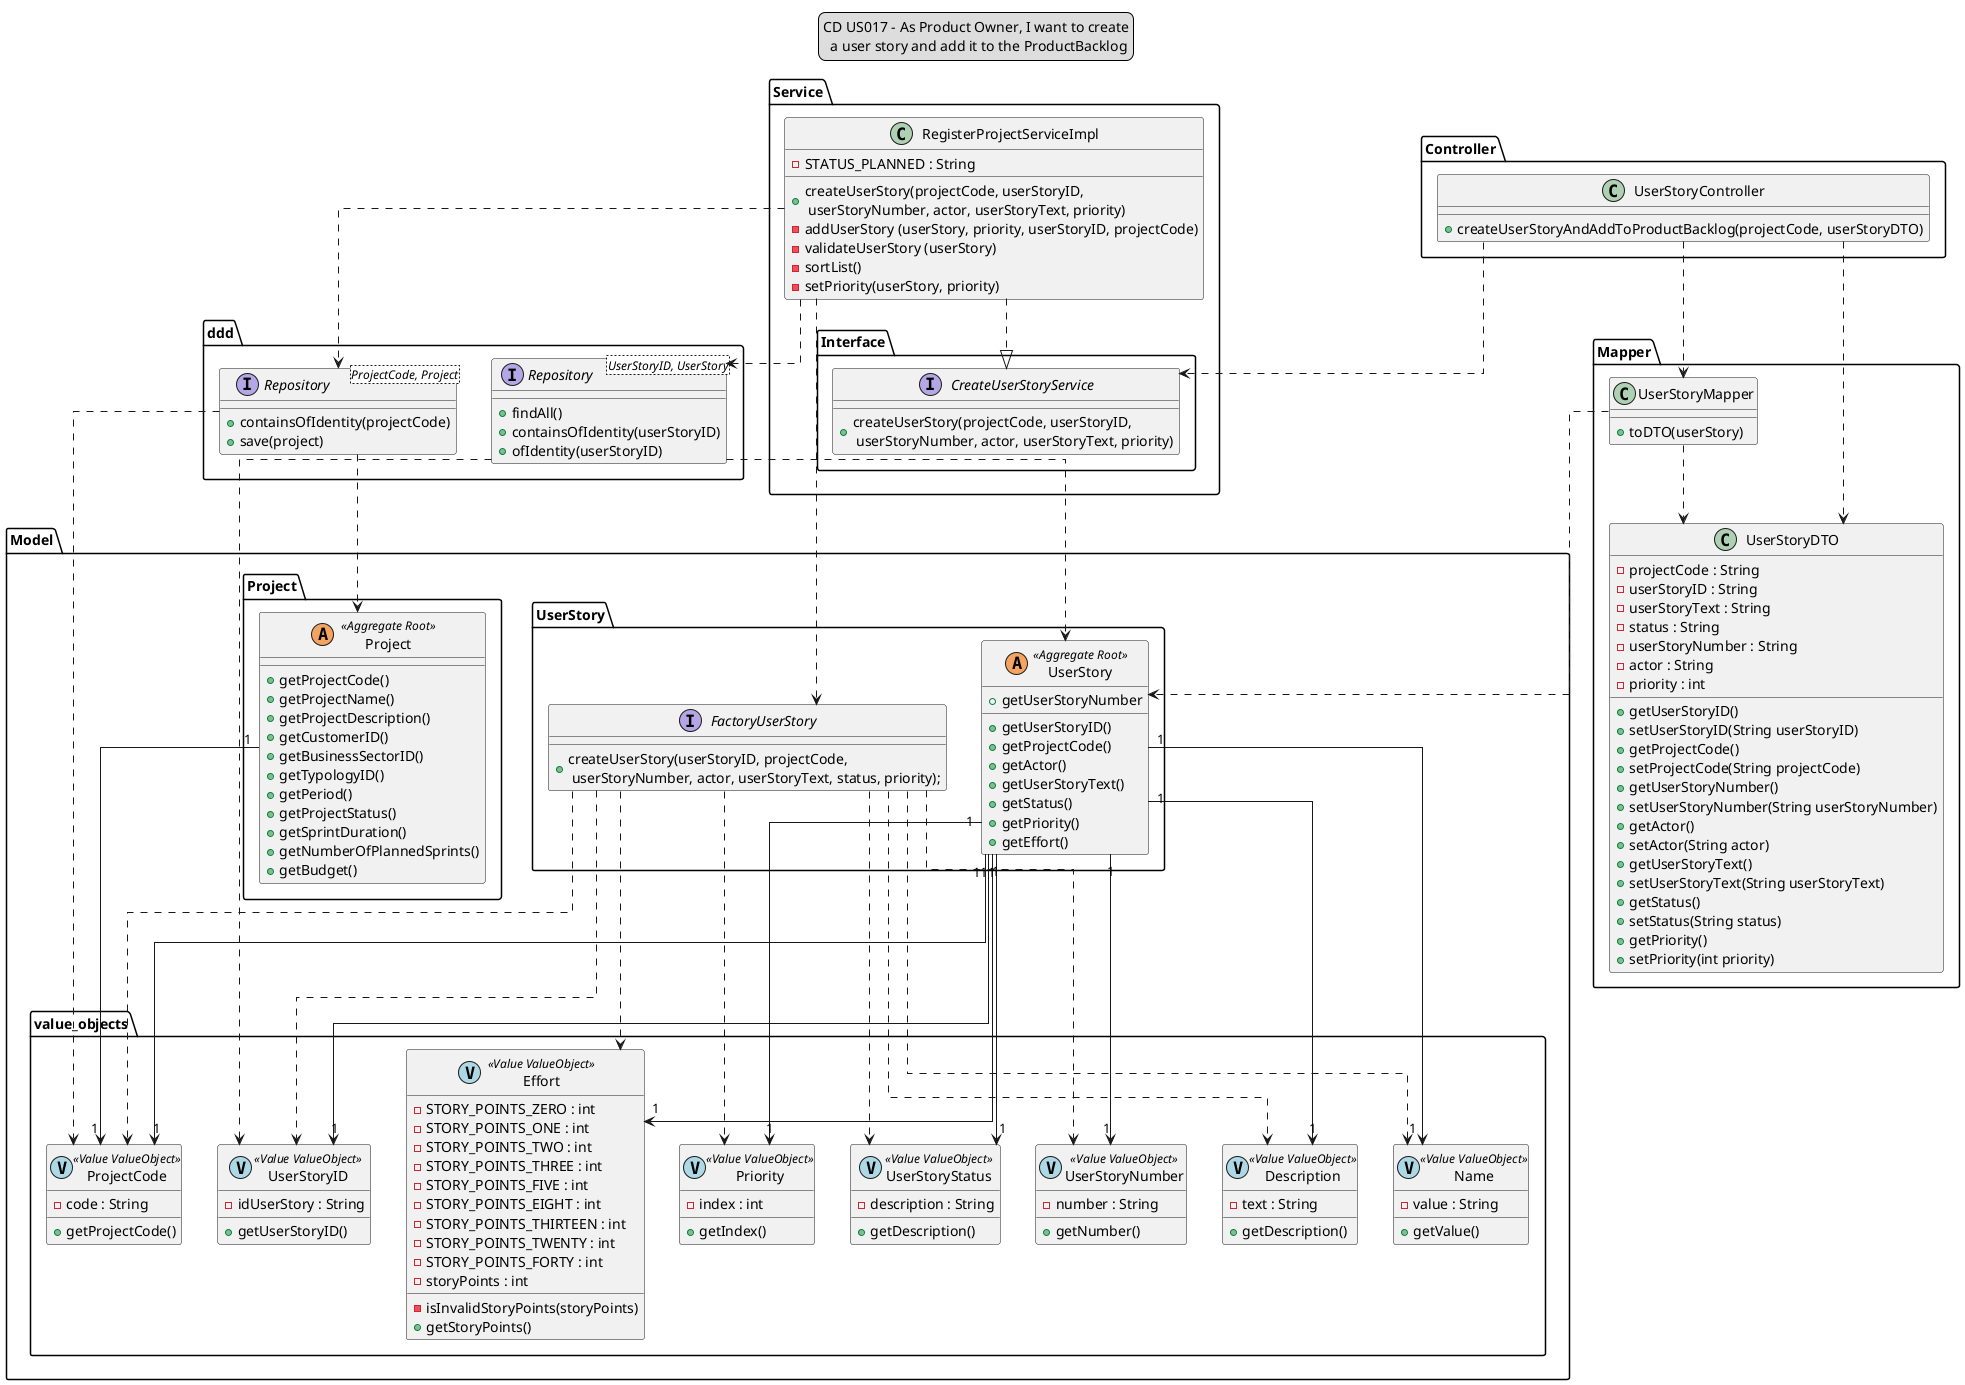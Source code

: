 @startuml
legend top
CD US017 - As Product Owner, I want to create
  a user story and add it to the ProductBacklog
end legend

skinparam linetype ortho

Package Controller {
class "UserStoryController" as userStoryController {
+createUserStoryAndAddToProductBacklog(projectCode, userStoryDTO)
}
}

Package Service {
Package Interface {
interface "CreateUserStoryService" as interfaceService {
+createUserStory(projectCode, userStoryID, \n userStoryNumber, actor, userStoryText, priority)
}
}
class "RegisterProjectServiceImpl" as serviceImpl {
-STATUS_PLANNED : String
+createUserStory(projectCode, userStoryID, \n userStoryNumber, actor, userStoryText, priority)
-addUserStory (userStory, priority, userStoryID, projectCode)
-validateUserStory (userStory)
-sortList()
-setPriority(userStory, priority)
}
}

Package ddd {
interface "Repository<ProjectCode, Project>" as interfaceProjectRepository {
+containsOfIdentity(projectCode)
+save(project)
}

interface "Repository<UserStoryID, UserStory>" as interfaceUserStoryRepository {
+findAll()
+containsOfIdentity(userStoryID)
+ofIdentity(userStoryID)
}
}

Package Model {
Package UserStory {
interface "FactoryUserStory" as factoryUserStory {
+createUserStory(userStoryID, projectCode, \n userStoryNumber, actor, userStoryText, status, priority);
}

class "UserStory" as UserStoryClass <<(A,SandyBrown) Aggregate Root>> {
+getUserStoryID()
+getProjectCode()
+getUserStoryNumber
+getActor()
+getUserStoryText()
+getStatus()
+getPriority()
+getEffort()
}
}

package Project {
class "Project" as project <<(A,SandyBrown) Aggregate Root>> {
+getProjectCode()
+getProjectName()
+getProjectDescription()
+getCustomerID()
+getBusinessSectorID()
+getTypologyID()
+getPeriod()
+getProjectStatus()
+getSprintDuration()
+getNumberOfPlannedSprints()
+getBudget()
}
}

Package value_objects {
class "ProjectCode" as projCode <<(V, LightBlue) Value ValueObject>>{
-code : String
+getProjectCode()
}
class "Name" as actor <<(V, LightBlue) Value ValueObject>>{
-value : String
+getValue()
}
class "Description" as userStoryText <<(V, LightBlue) Value ValueObject>>{
-text : String
+getDescription()
}
class "UserStoryID" as userStoryID <<(V, LightBlue) Value ValueObject>>{
-idUserStory : String
+getUserStoryID()
}
class "UserStoryNumber" as userStoryNumber <<(V, LightBlue) Value ValueObject>>{
-number : String
+getNumber()
}
class "UserStoryStatus" as status <<(V, LightBlue) Value ValueObject>>{
-description : String
+getDescription()
}
class "Priority" as priority <<(V, LightBlue) Value ValueObject>>{
-index : int
+getIndex()
}
class "Effort" as effort <<(V, LightBlue) Value ValueObject>>{
-STORY_POINTS_ZERO : int
-STORY_POINTS_ONE : int
-STORY_POINTS_TWO : int
-STORY_POINTS_THREE : int
-STORY_POINTS_FIVE : int
-STORY_POINTS_EIGHT : int
-STORY_POINTS_THIRTEEN : int
-STORY_POINTS_TWENTY : int
-STORY_POINTS_FORTY : int
-storyPoints : int
-isInvalidStoryPoints(storyPoints)
+getStoryPoints()
}
}
}


Package Mapper {
class "UserStoryDTO" as userStoryDTO {
- projectCode : String
- userStoryID : String
- userStoryText : String
- status : String
- userStoryNumber : String
- actor : String
- priority : int
+getUserStoryID()
+setUserStoryID(String userStoryID)
+getProjectCode()
+setProjectCode(String projectCode)
+getUserStoryNumber()
+setUserStoryNumber(String userStoryNumber)
+getActor()
+setActor(String actor)
+getUserStoryText()
+setUserStoryText(String userStoryText)
+getStatus()
+setStatus(String status)
+getPriority()
+setPriority(int priority)
}
class "UserStoryMapper" as userStoryMapper {
+ toDTO(userStory)
}
}

userStoryController ..> interfaceService
userStoryController ..> userStoryDTO
userStoryController ..> userStoryMapper

serviceImpl ..|> interfaceService
serviceImpl ..> interfaceUserStoryRepository
serviceImpl ..> interfaceProjectRepository
serviceImpl ..> factoryUserStory

interfaceUserStoryRepository ..> UserStoryClass
interfaceUserStoryRepository ..> userStoryID

interfaceProjectRepository ..> project
interfaceProjectRepository ..> projCode

userStoryMapper ..> userStoryDTO
userStoryMapper ..> UserStoryClass

UserStoryClass "1" --> "1" projCode
UserStoryClass "1" --> "1" userStoryID
UserStoryClass "1" --> "1" userStoryNumber
UserStoryClass "1" --> "1" actor
UserStoryClass "1" --> "1" userStoryText
UserStoryClass "1" --> "1" status
UserStoryClass "1" --> "1" priority
UserStoryClass "1" --> "1" effort

factoryUserStory ..> projCode
factoryUserStory ..> userStoryID
factoryUserStory ..> userStoryNumber
factoryUserStory ..> actor
factoryUserStory ..> userStoryText
factoryUserStory ..> status
factoryUserStory ..> priority
factoryUserStory ..> effort

project "1" --> "1" projCode
@enduml
